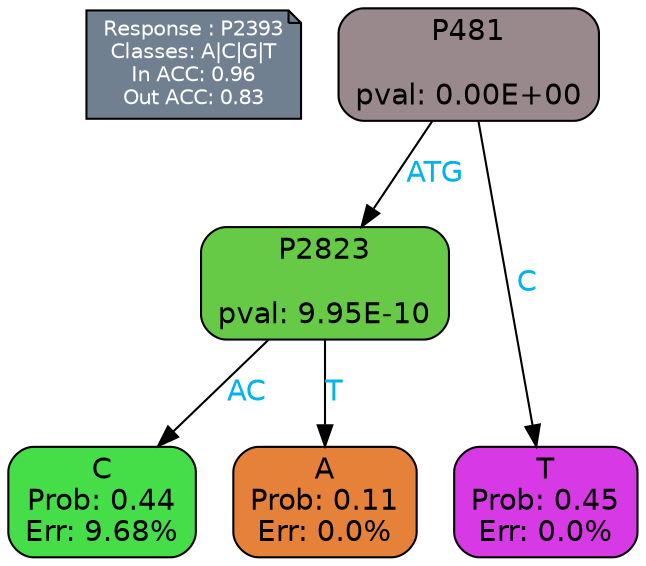 digraph Tree {
node [shape=box, style="filled, rounded", color="black", fontname=helvetica] ;
graph [ranksep=equally, splines=polylines, bgcolor=transparent, dpi=600] ;
edge [fontname=helvetica] ;
LEGEND [label="Response : P2393
Classes: A|C|G|T
In ACC: 0.96
Out ACC: 0.83
",shape=note,align=left,style=filled,fillcolor="slategray",fontcolor="white",fontsize=10];1 [label="P481

pval: 0.00E+00", fillcolor="#99898d"] ;
2 [label="P2823

pval: 9.95E-10", fillcolor="#66ca46"] ;
3 [label="C
Prob: 0.44
Err: 9.68%", fillcolor="#45de49"] ;
4 [label="A
Prob: 0.11
Err: 0.0%", fillcolor="#e58139"] ;
5 [label="T
Prob: 0.45
Err: 0.0%", fillcolor="#d739e5"] ;
1 -> 2 [label="ATG",fontcolor=deepskyblue2] ;
1 -> 5 [label="C",fontcolor=deepskyblue2] ;
2 -> 3 [label="AC",fontcolor=deepskyblue2] ;
2 -> 4 [label="T",fontcolor=deepskyblue2] ;
{rank = same; 3;4;5;}{rank = same; LEGEND;1;}}